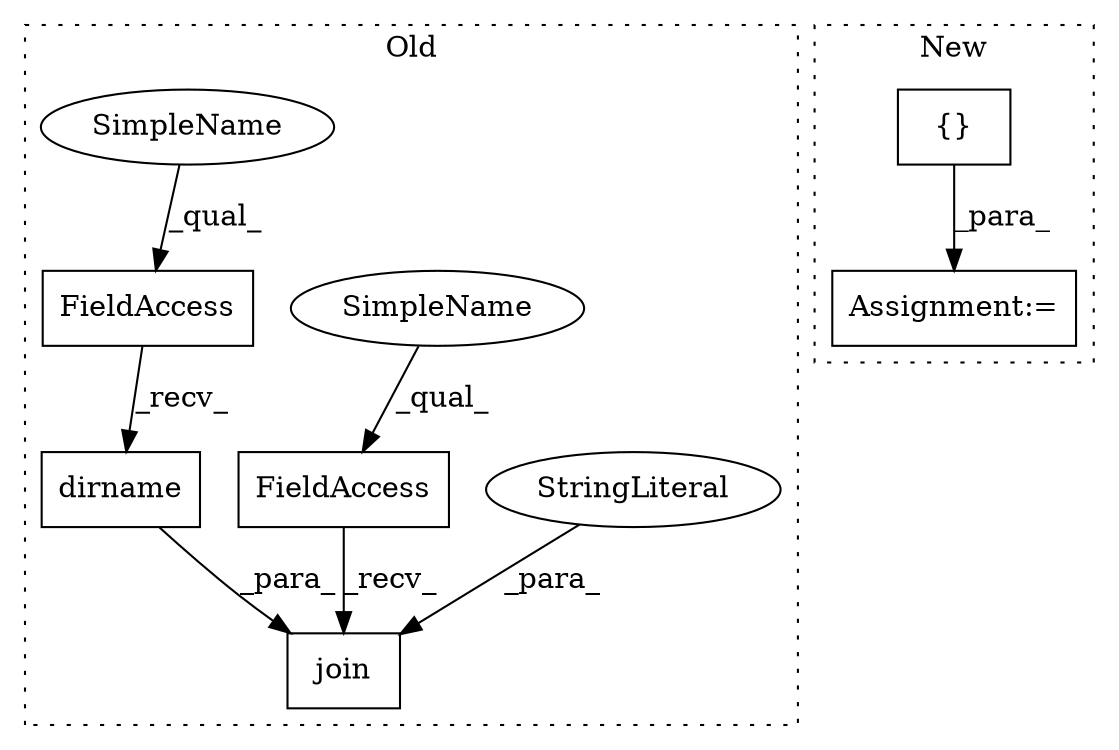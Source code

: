 digraph G {
subgraph cluster0 {
1 [label="join" a="32" s="1109,1164" l="5,1" shape="box"];
3 [label="StringLiteral" a="45" s="1153" l="11" shape="ellipse"];
4 [label="FieldAccess" a="22" s="1101" l="7" shape="box"];
6 [label="FieldAccess" a="22" s="1114" l="7" shape="box"];
7 [label="dirname" a="32" s="1122,1138" l="8,1" shape="box"];
8 [label="SimpleName" a="42" s="1101" l="2" shape="ellipse"];
9 [label="SimpleName" a="42" s="1114" l="2" shape="ellipse"];
label = "Old";
style="dotted";
}
subgraph cluster1 {
2 [label="{}" a="4" s="2040,2124" l="6,2" shape="box"];
5 [label="Assignment:=" a="7" s="1898" l="1" shape="box"];
label = "New";
style="dotted";
}
2 -> 5 [label="_para_"];
3 -> 1 [label="_para_"];
4 -> 1 [label="_recv_"];
6 -> 7 [label="_recv_"];
7 -> 1 [label="_para_"];
8 -> 4 [label="_qual_"];
9 -> 6 [label="_qual_"];
}